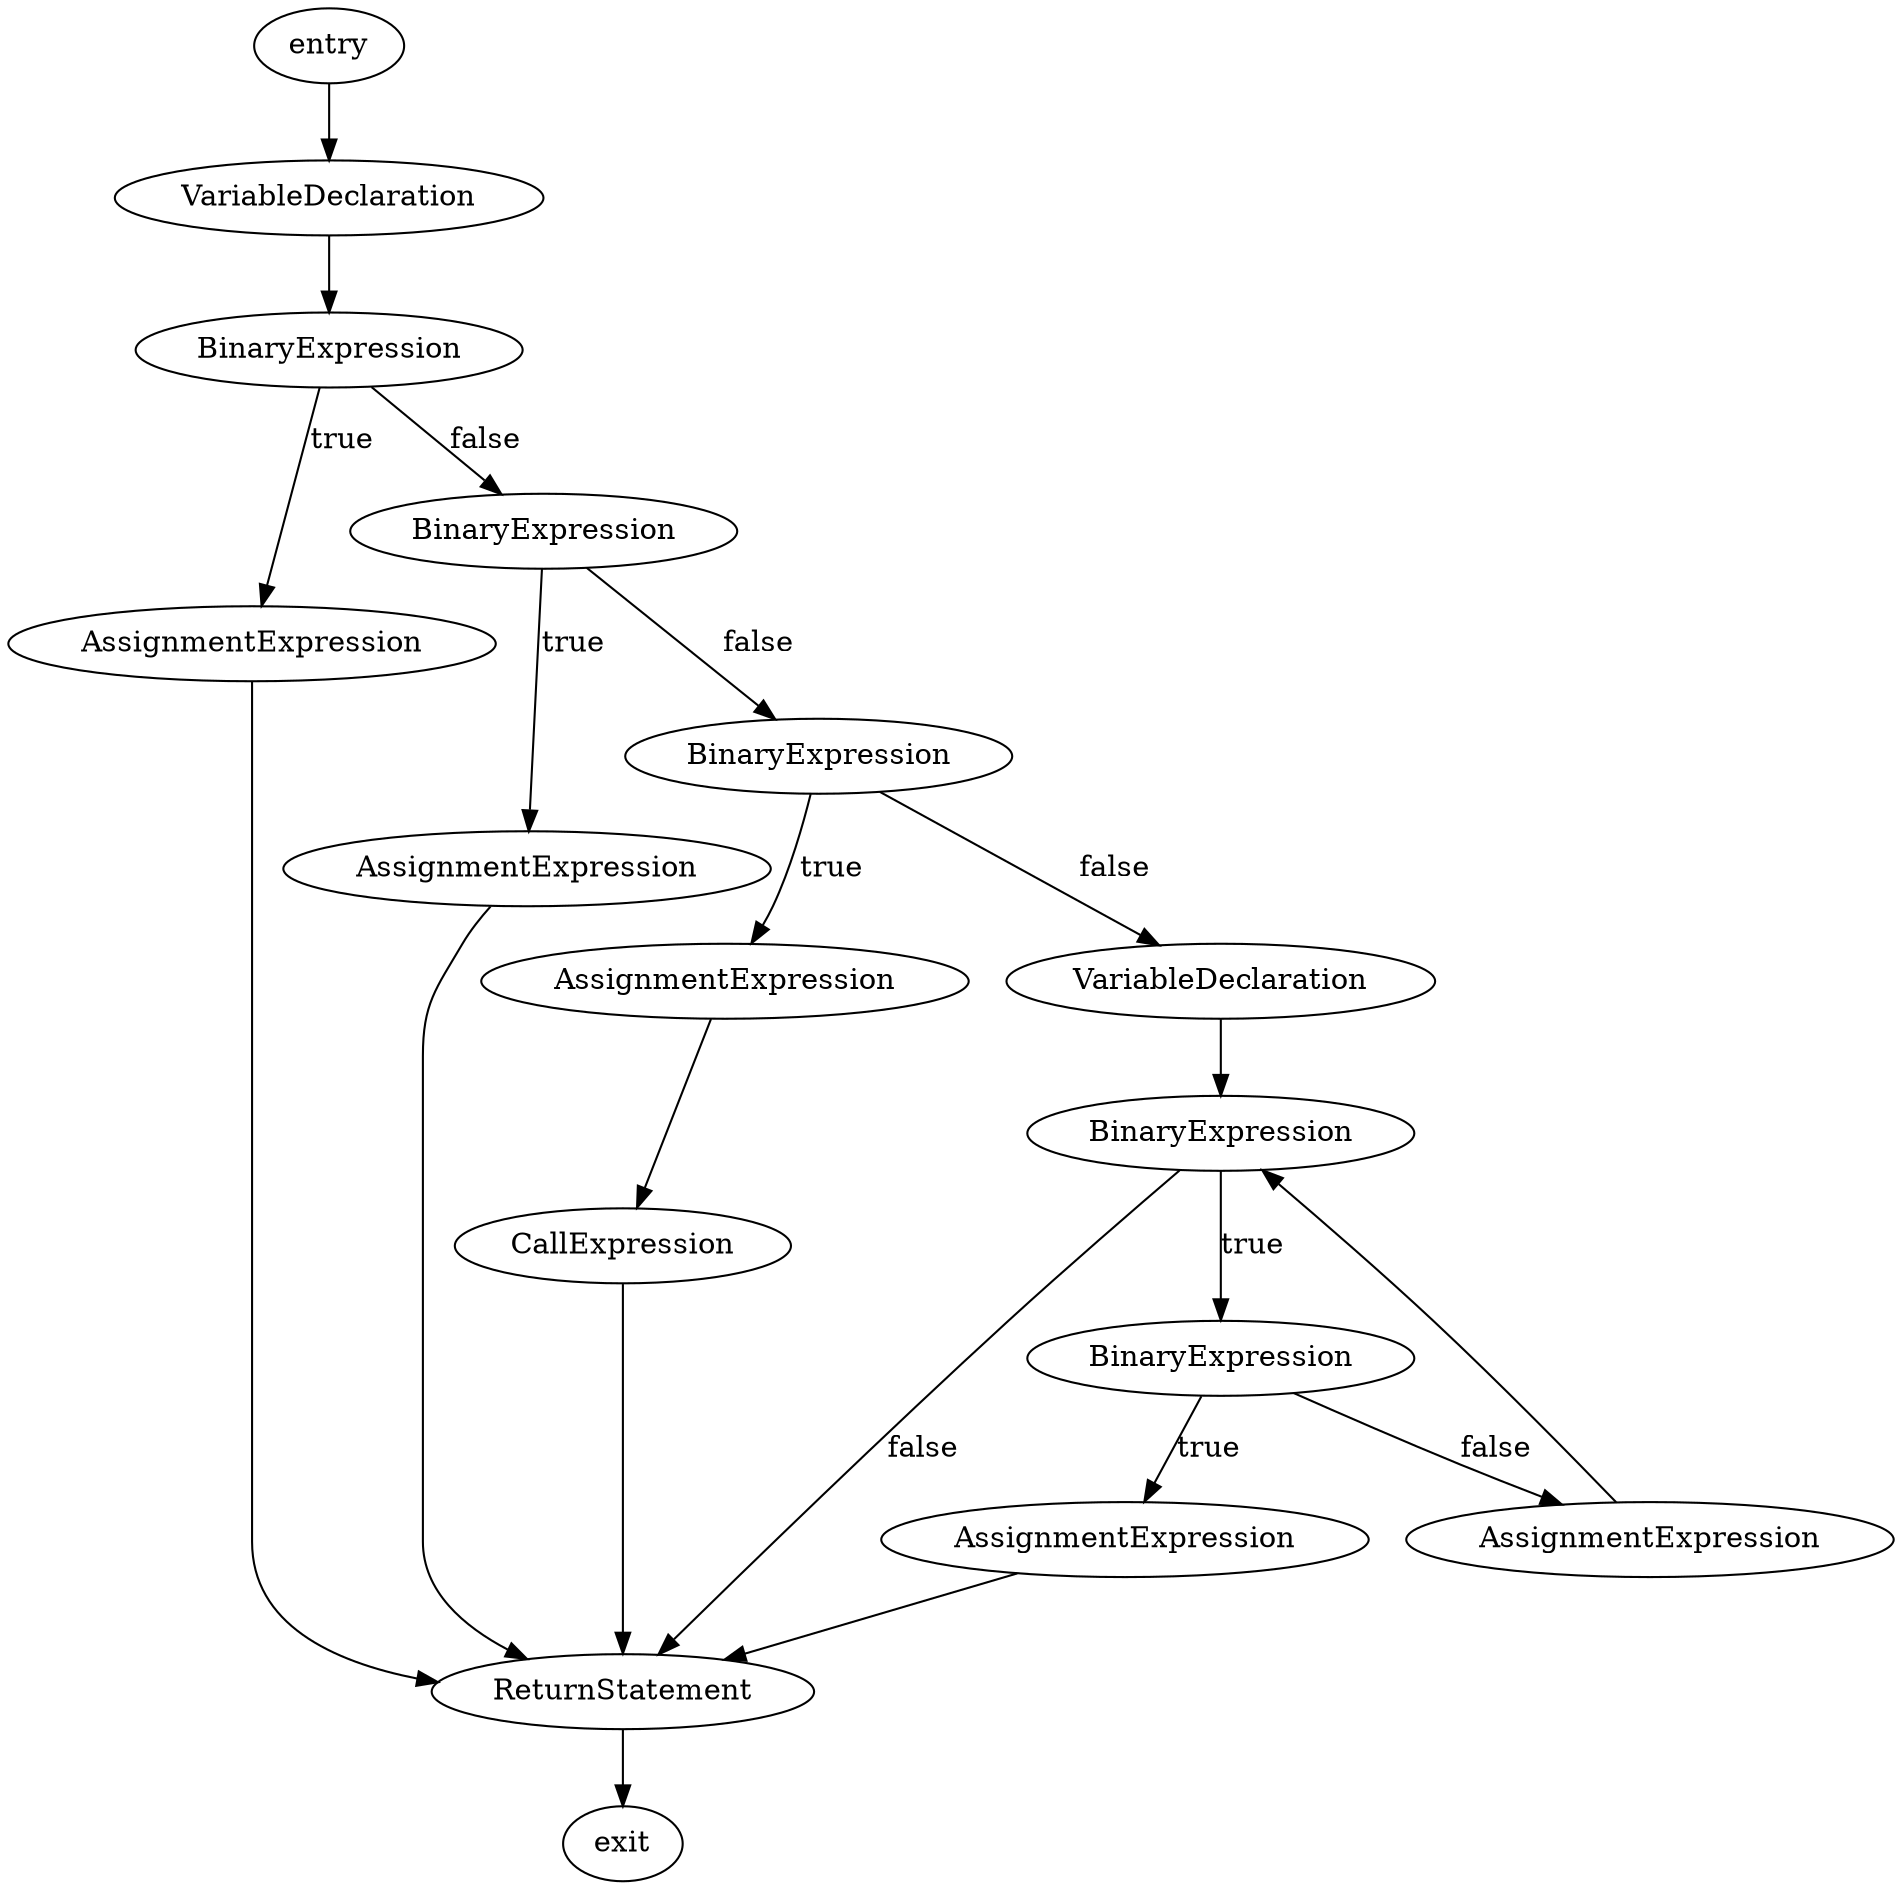 digraph {
        n0 [label="entry", style="rounded"]
n1 [label="VariableDeclaration"]
n2 [label="BinaryExpression"]
n3 [label="AssignmentExpression"]
n4 [label="ReturnStatement"]
n5 [label="BinaryExpression"]
n6 [label="AssignmentExpression"]
n7 [label="BinaryExpression"]
n8 [label="AssignmentExpression"]
n9 [label="CallExpression"]
n10 [label="VariableDeclaration"]
n11 [label="BinaryExpression"]
n12 [label="BinaryExpression"]
n13 [label="AssignmentExpression"]
n14 [label="AssignmentExpression"]
n15 [label="exit", style="rounded"]
n0 -> n1 []
n1 -> n2 []
n2 -> n3 [label="true"]
n2 -> n5 [label="false"]
n3 -> n4 []
n4 -> n15 []
n5 -> n6 [label="true"]
n5 -> n7 [label="false"]
n6 -> n4 []
n7 -> n8 [label="true"]
n7 -> n10 [label="false"]
n8 -> n9 []
n9 -> n4 []
n10 -> n11 []
n11 -> n12 [label="true"]
n11 -> n4 [label="false"]
n12 -> n13 [label="true"]
n12 -> n14 [label="false"]
n13 -> n4 []
n14 -> n11 []
    }